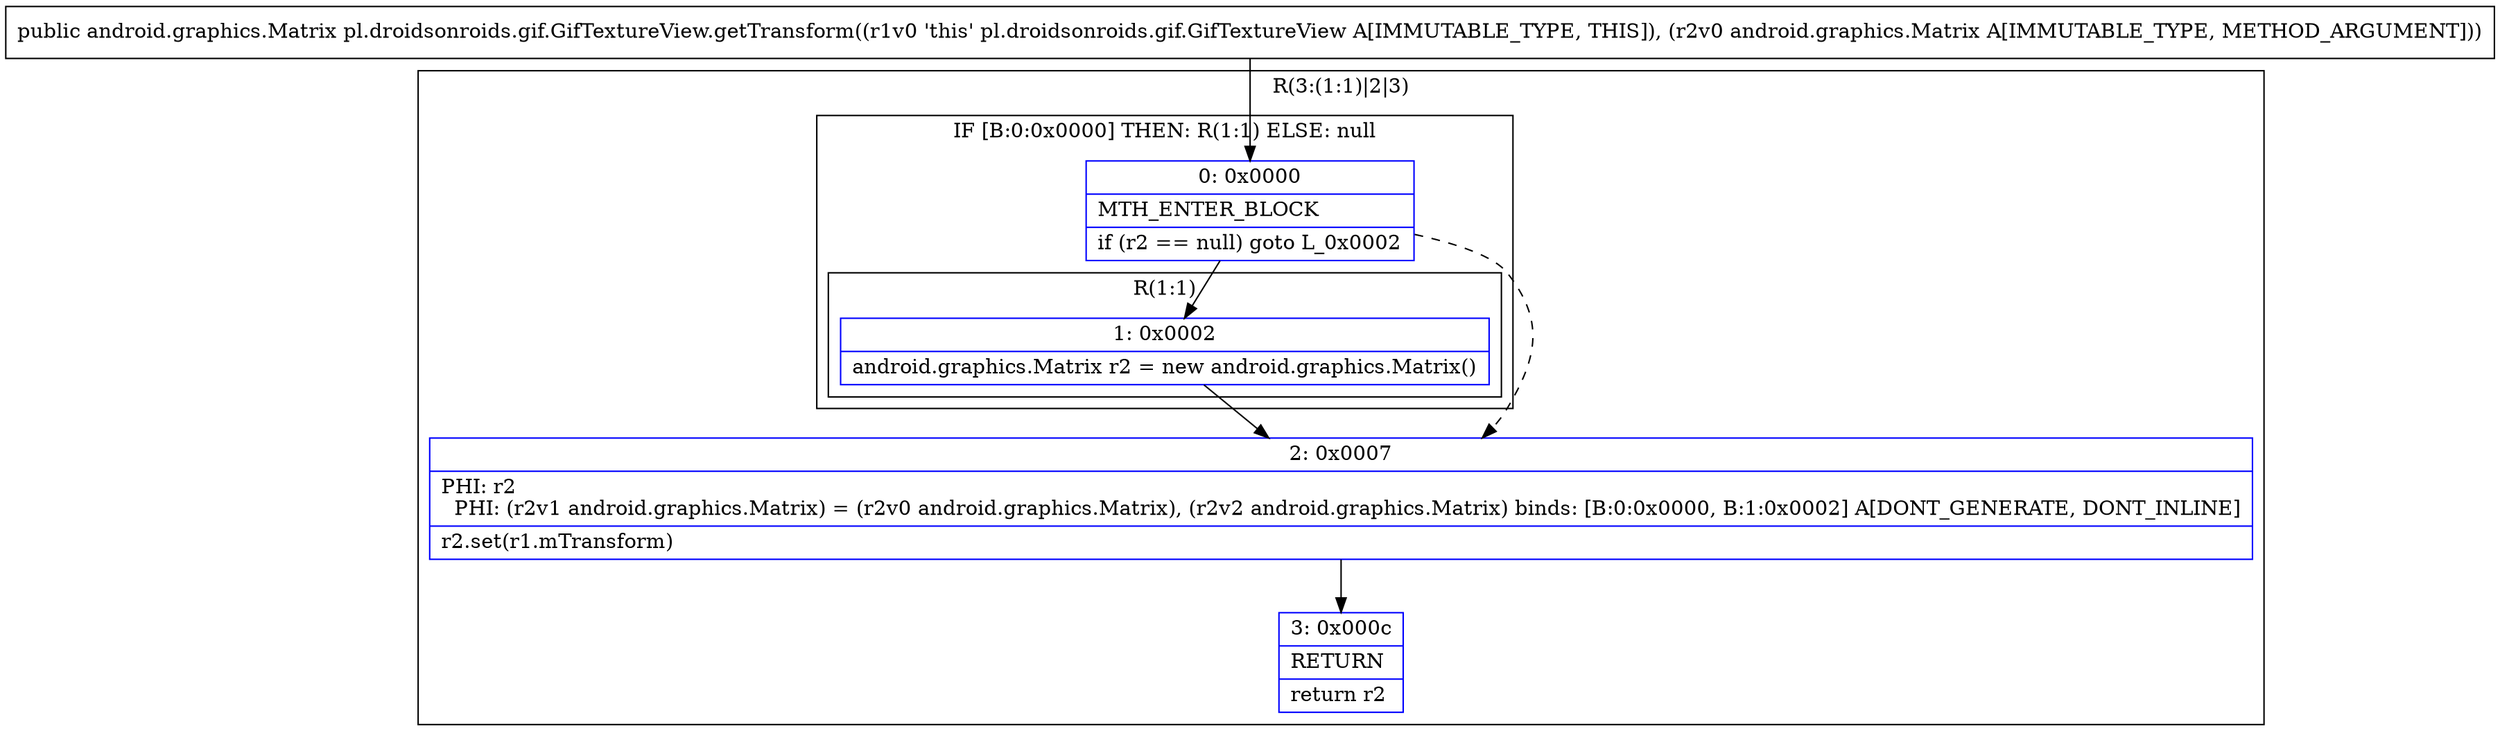digraph "CFG forpl.droidsonroids.gif.GifTextureView.getTransform(Landroid\/graphics\/Matrix;)Landroid\/graphics\/Matrix;" {
subgraph cluster_Region_1419184995 {
label = "R(3:(1:1)|2|3)";
node [shape=record,color=blue];
subgraph cluster_IfRegion_787590487 {
label = "IF [B:0:0x0000] THEN: R(1:1) ELSE: null";
node [shape=record,color=blue];
Node_0 [shape=record,label="{0\:\ 0x0000|MTH_ENTER_BLOCK\l|if (r2 == null) goto L_0x0002\l}"];
subgraph cluster_Region_1870642074 {
label = "R(1:1)";
node [shape=record,color=blue];
Node_1 [shape=record,label="{1\:\ 0x0002|android.graphics.Matrix r2 = new android.graphics.Matrix()\l}"];
}
}
Node_2 [shape=record,label="{2\:\ 0x0007|PHI: r2 \l  PHI: (r2v1 android.graphics.Matrix) = (r2v0 android.graphics.Matrix), (r2v2 android.graphics.Matrix) binds: [B:0:0x0000, B:1:0x0002] A[DONT_GENERATE, DONT_INLINE]\l|r2.set(r1.mTransform)\l}"];
Node_3 [shape=record,label="{3\:\ 0x000c|RETURN\l|return r2\l}"];
}
MethodNode[shape=record,label="{public android.graphics.Matrix pl.droidsonroids.gif.GifTextureView.getTransform((r1v0 'this' pl.droidsonroids.gif.GifTextureView A[IMMUTABLE_TYPE, THIS]), (r2v0 android.graphics.Matrix A[IMMUTABLE_TYPE, METHOD_ARGUMENT])) }"];
MethodNode -> Node_0;
Node_0 -> Node_1;
Node_0 -> Node_2[style=dashed];
Node_1 -> Node_2;
Node_2 -> Node_3;
}

